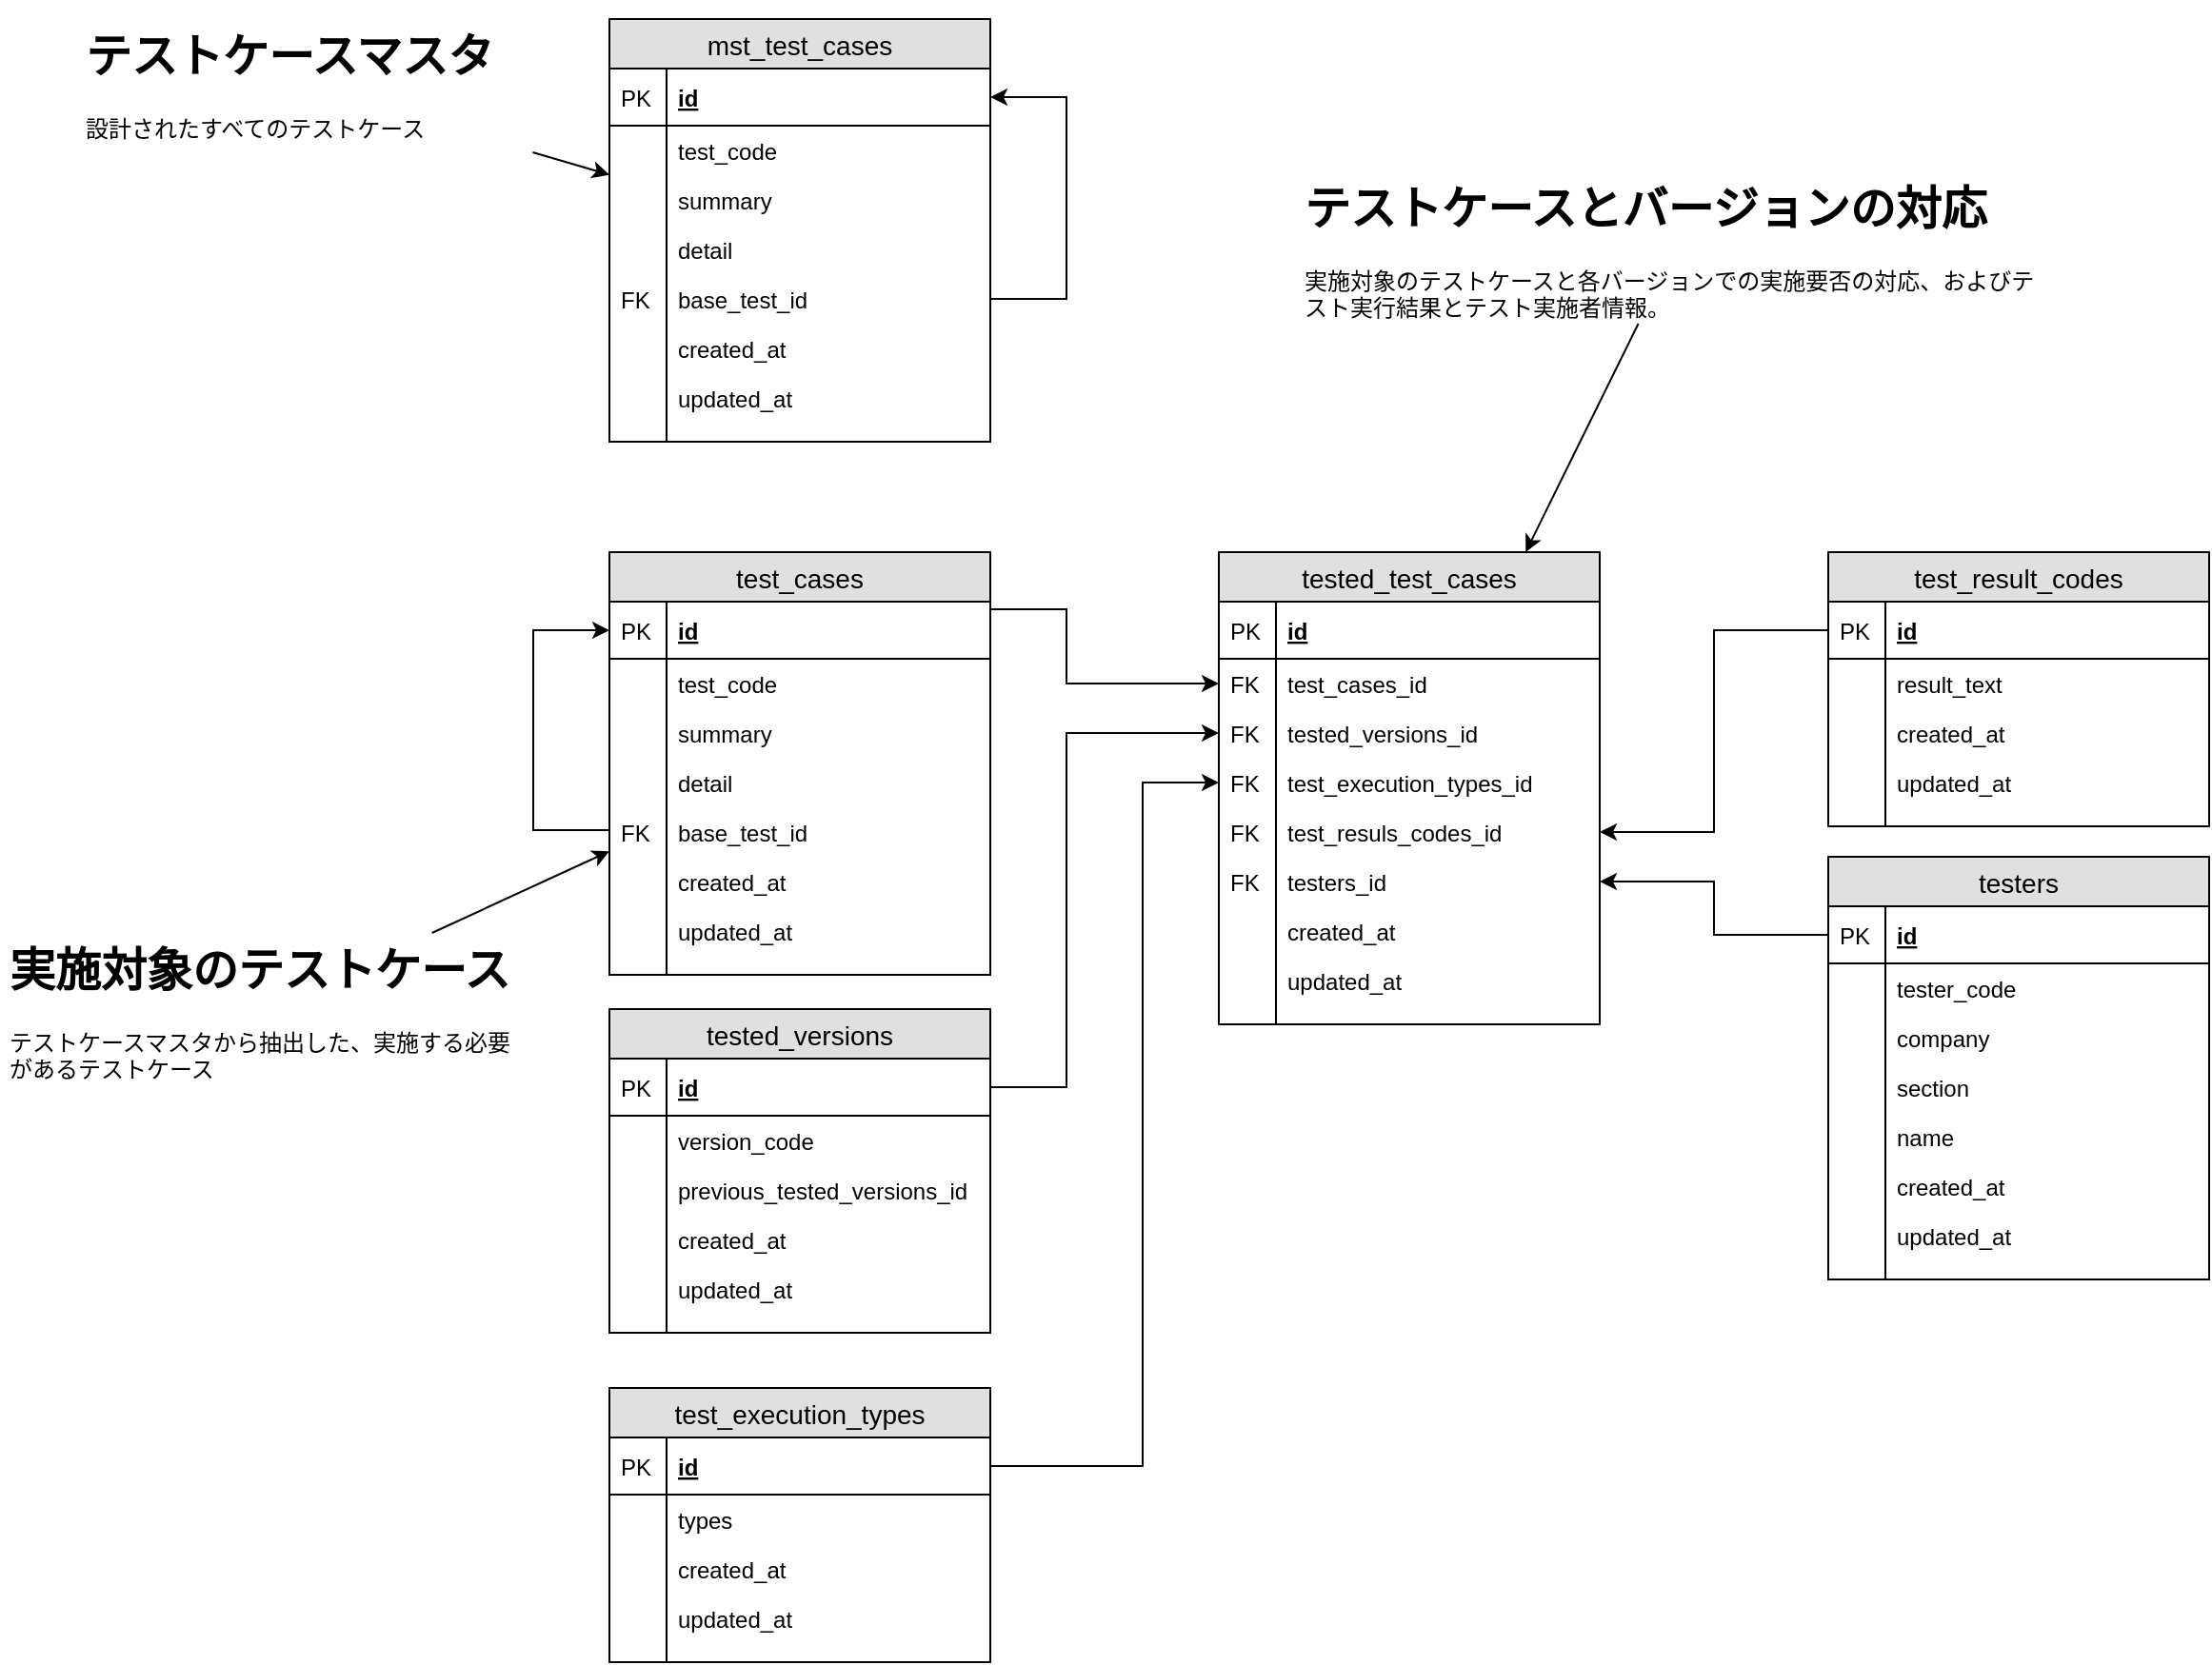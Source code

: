 <mxfile version="12.4.2" type="device" pages="1"><diagram id="ziieWyjDsUzjrp6ocgte" name="ER diagram"><mxGraphModel dx="2489" dy="832" grid="1" gridSize="10" guides="1" tooltips="1" connect="1" arrows="1" fold="1" page="1" pageScale="1" pageWidth="827" pageHeight="1169" math="0" shadow="0"><root><mxCell id="0"/><mxCell id="1" parent="0"/><mxCell id="YALwtlc8Xgaca_aMvEOs-1" value="tested_versions" style="swimlane;fontStyle=0;childLayout=stackLayout;horizontal=1;startSize=26;fillColor=#e0e0e0;horizontalStack=0;resizeParent=1;resizeParentMax=0;resizeLast=0;collapsible=1;marginBottom=0;swimlaneFillColor=#ffffff;align=center;fontSize=14;" parent="1" vertex="1"><mxGeometry x="80" y="560" width="200" height="170" as="geometry"/></mxCell><mxCell id="YALwtlc8Xgaca_aMvEOs-2" value="id" style="shape=partialRectangle;top=0;left=0;right=0;bottom=1;align=left;verticalAlign=middle;fillColor=none;spacingLeft=34;spacingRight=4;overflow=hidden;rotatable=0;points=[[0,0.5],[1,0.5]];portConstraint=eastwest;dropTarget=0;fontStyle=5;fontSize=12;" parent="YALwtlc8Xgaca_aMvEOs-1" vertex="1"><mxGeometry y="26" width="200" height="30" as="geometry"/></mxCell><mxCell id="YALwtlc8Xgaca_aMvEOs-3" value="PK" style="shape=partialRectangle;top=0;left=0;bottom=0;fillColor=none;align=left;verticalAlign=middle;spacingLeft=4;spacingRight=4;overflow=hidden;rotatable=0;points=[];portConstraint=eastwest;part=1;fontSize=12;" parent="YALwtlc8Xgaca_aMvEOs-2" vertex="1" connectable="0"><mxGeometry width="30" height="30" as="geometry"/></mxCell><mxCell id="YALwtlc8Xgaca_aMvEOs-4" value="version_code" style="shape=partialRectangle;top=0;left=0;right=0;bottom=0;align=left;verticalAlign=top;fillColor=none;spacingLeft=34;spacingRight=4;overflow=hidden;rotatable=0;points=[[0,0.5],[1,0.5]];portConstraint=eastwest;dropTarget=0;fontSize=12;" parent="YALwtlc8Xgaca_aMvEOs-1" vertex="1"><mxGeometry y="56" width="200" height="26" as="geometry"/></mxCell><mxCell id="YALwtlc8Xgaca_aMvEOs-5" value="" style="shape=partialRectangle;top=0;left=0;bottom=0;fillColor=none;align=left;verticalAlign=top;spacingLeft=4;spacingRight=4;overflow=hidden;rotatable=0;points=[];portConstraint=eastwest;part=1;fontSize=12;" parent="YALwtlc8Xgaca_aMvEOs-4" vertex="1" connectable="0"><mxGeometry width="30" height="26" as="geometry"/></mxCell><mxCell id="YALwtlc8Xgaca_aMvEOs-12" value="previous_tested_versions_id" style="shape=partialRectangle;top=0;left=0;right=0;bottom=0;align=left;verticalAlign=top;fillColor=none;spacingLeft=34;spacingRight=4;overflow=hidden;rotatable=0;points=[[0,0.5],[1,0.5]];portConstraint=eastwest;dropTarget=0;fontSize=12;" parent="YALwtlc8Xgaca_aMvEOs-1" vertex="1"><mxGeometry y="82" width="200" height="26" as="geometry"/></mxCell><mxCell id="YALwtlc8Xgaca_aMvEOs-13" value="" style="shape=partialRectangle;top=0;left=0;bottom=0;fillColor=none;align=left;verticalAlign=top;spacingLeft=4;spacingRight=4;overflow=hidden;rotatable=0;points=[];portConstraint=eastwest;part=1;fontSize=12;" parent="YALwtlc8Xgaca_aMvEOs-12" vertex="1" connectable="0"><mxGeometry width="30" height="26" as="geometry"/></mxCell><mxCell id="YALwtlc8Xgaca_aMvEOs-6" value="created_at" style="shape=partialRectangle;top=0;left=0;right=0;bottom=0;align=left;verticalAlign=top;fillColor=none;spacingLeft=34;spacingRight=4;overflow=hidden;rotatable=0;points=[[0,0.5],[1,0.5]];portConstraint=eastwest;dropTarget=0;fontSize=12;" parent="YALwtlc8Xgaca_aMvEOs-1" vertex="1"><mxGeometry y="108" width="200" height="26" as="geometry"/></mxCell><mxCell id="YALwtlc8Xgaca_aMvEOs-7" value="" style="shape=partialRectangle;top=0;left=0;bottom=0;fillColor=none;align=left;verticalAlign=top;spacingLeft=4;spacingRight=4;overflow=hidden;rotatable=0;points=[];portConstraint=eastwest;part=1;fontSize=12;" parent="YALwtlc8Xgaca_aMvEOs-6" vertex="1" connectable="0"><mxGeometry width="30" height="26" as="geometry"/></mxCell><mxCell id="YALwtlc8Xgaca_aMvEOs-8" value="updated_at" style="shape=partialRectangle;top=0;left=0;right=0;bottom=0;align=left;verticalAlign=top;fillColor=none;spacingLeft=34;spacingRight=4;overflow=hidden;rotatable=0;points=[[0,0.5],[1,0.5]];portConstraint=eastwest;dropTarget=0;fontSize=12;" parent="YALwtlc8Xgaca_aMvEOs-1" vertex="1"><mxGeometry y="134" width="200" height="26" as="geometry"/></mxCell><mxCell id="YALwtlc8Xgaca_aMvEOs-9" value="" style="shape=partialRectangle;top=0;left=0;bottom=0;fillColor=none;align=left;verticalAlign=top;spacingLeft=4;spacingRight=4;overflow=hidden;rotatable=0;points=[];portConstraint=eastwest;part=1;fontSize=12;" parent="YALwtlc8Xgaca_aMvEOs-8" vertex="1" connectable="0"><mxGeometry width="30" height="26" as="geometry"/></mxCell><mxCell id="YALwtlc8Xgaca_aMvEOs-10" value="" style="shape=partialRectangle;top=0;left=0;right=0;bottom=0;align=left;verticalAlign=top;fillColor=none;spacingLeft=34;spacingRight=4;overflow=hidden;rotatable=0;points=[[0,0.5],[1,0.5]];portConstraint=eastwest;dropTarget=0;fontSize=12;" parent="YALwtlc8Xgaca_aMvEOs-1" vertex="1"><mxGeometry y="160" width="200" height="10" as="geometry"/></mxCell><mxCell id="YALwtlc8Xgaca_aMvEOs-11" value="" style="shape=partialRectangle;top=0;left=0;bottom=0;fillColor=none;align=left;verticalAlign=top;spacingLeft=4;spacingRight=4;overflow=hidden;rotatable=0;points=[];portConstraint=eastwest;part=1;fontSize=12;" parent="YALwtlc8Xgaca_aMvEOs-10" vertex="1" connectable="0"><mxGeometry width="30" height="10" as="geometry"/></mxCell><mxCell id="YALwtlc8Xgaca_aMvEOs-27" value="mst_test_cases" style="swimlane;fontStyle=0;childLayout=stackLayout;horizontal=1;startSize=26;fillColor=#e0e0e0;horizontalStack=0;resizeParent=1;resizeParentMax=0;resizeLast=0;collapsible=1;marginBottom=0;swimlaneFillColor=#ffffff;align=center;fontSize=14;" parent="1" vertex="1"><mxGeometry x="80" y="40" width="200" height="222" as="geometry"/></mxCell><mxCell id="YALwtlc8Xgaca_aMvEOs-28" value="id" style="shape=partialRectangle;top=0;left=0;right=0;bottom=1;align=left;verticalAlign=middle;fillColor=none;spacingLeft=34;spacingRight=4;overflow=hidden;rotatable=0;points=[[0,0.5],[1,0.5]];portConstraint=eastwest;dropTarget=0;fontStyle=5;fontSize=12;" parent="YALwtlc8Xgaca_aMvEOs-27" vertex="1"><mxGeometry y="26" width="200" height="30" as="geometry"/></mxCell><mxCell id="YALwtlc8Xgaca_aMvEOs-29" value="PK" style="shape=partialRectangle;top=0;left=0;bottom=0;fillColor=none;align=left;verticalAlign=middle;spacingLeft=4;spacingRight=4;overflow=hidden;rotatable=0;points=[];portConstraint=eastwest;part=1;fontSize=12;" parent="YALwtlc8Xgaca_aMvEOs-28" vertex="1" connectable="0"><mxGeometry width="30" height="30" as="geometry"/></mxCell><mxCell id="YALwtlc8Xgaca_aMvEOs-30" value="test_code" style="shape=partialRectangle;top=0;left=0;right=0;bottom=0;align=left;verticalAlign=top;fillColor=none;spacingLeft=34;spacingRight=4;overflow=hidden;rotatable=0;points=[[0,0.5],[1,0.5]];portConstraint=eastwest;dropTarget=0;fontSize=12;" parent="YALwtlc8Xgaca_aMvEOs-27" vertex="1"><mxGeometry y="56" width="200" height="26" as="geometry"/></mxCell><mxCell id="YALwtlc8Xgaca_aMvEOs-31" value="" style="shape=partialRectangle;top=0;left=0;bottom=0;fillColor=none;align=left;verticalAlign=top;spacingLeft=4;spacingRight=4;overflow=hidden;rotatable=0;points=[];portConstraint=eastwest;part=1;fontSize=12;" parent="YALwtlc8Xgaca_aMvEOs-30" vertex="1" connectable="0"><mxGeometry width="30" height="26" as="geometry"/></mxCell><mxCell id="YALwtlc8Xgaca_aMvEOs-32" value="summary" style="shape=partialRectangle;top=0;left=0;right=0;bottom=0;align=left;verticalAlign=top;fillColor=none;spacingLeft=34;spacingRight=4;overflow=hidden;rotatable=0;points=[[0,0.5],[1,0.5]];portConstraint=eastwest;dropTarget=0;fontSize=12;" parent="YALwtlc8Xgaca_aMvEOs-27" vertex="1"><mxGeometry y="82" width="200" height="26" as="geometry"/></mxCell><mxCell id="YALwtlc8Xgaca_aMvEOs-33" value="" style="shape=partialRectangle;top=0;left=0;bottom=0;fillColor=none;align=left;verticalAlign=top;spacingLeft=4;spacingRight=4;overflow=hidden;rotatable=0;points=[];portConstraint=eastwest;part=1;fontSize=12;" parent="YALwtlc8Xgaca_aMvEOs-32" vertex="1" connectable="0"><mxGeometry width="30" height="26" as="geometry"/></mxCell><mxCell id="YALwtlc8Xgaca_aMvEOs-34" value="detail" style="shape=partialRectangle;top=0;left=0;right=0;bottom=0;align=left;verticalAlign=top;fillColor=none;spacingLeft=34;spacingRight=4;overflow=hidden;rotatable=0;points=[[0,0.5],[1,0.5]];portConstraint=eastwest;dropTarget=0;fontSize=12;" parent="YALwtlc8Xgaca_aMvEOs-27" vertex="1"><mxGeometry y="108" width="200" height="26" as="geometry"/></mxCell><mxCell id="YALwtlc8Xgaca_aMvEOs-35" value="" style="shape=partialRectangle;top=0;left=0;bottom=0;fillColor=none;align=left;verticalAlign=top;spacingLeft=4;spacingRight=4;overflow=hidden;rotatable=0;points=[];portConstraint=eastwest;part=1;fontSize=12;" parent="YALwtlc8Xgaca_aMvEOs-34" vertex="1" connectable="0"><mxGeometry width="30" height="26" as="geometry"/></mxCell><mxCell id="YALwtlc8Xgaca_aMvEOs-36" style="edgeStyle=orthogonalEdgeStyle;rounded=0;orthogonalLoop=1;jettySize=auto;html=1;" parent="YALwtlc8Xgaca_aMvEOs-27" source="YALwtlc8Xgaca_aMvEOs-37" target="YALwtlc8Xgaca_aMvEOs-28" edge="1"><mxGeometry relative="1" as="geometry"><Array as="points"><mxPoint x="240" y="147"/><mxPoint x="240" y="41"/></Array></mxGeometry></mxCell><mxCell id="YALwtlc8Xgaca_aMvEOs-37" value="base_test_id" style="shape=partialRectangle;top=0;left=0;right=0;bottom=0;align=left;verticalAlign=top;fillColor=none;spacingLeft=34;spacingRight=4;overflow=hidden;rotatable=0;points=[[0,0.5],[1,0.5]];portConstraint=eastwest;dropTarget=0;fontSize=12;" parent="YALwtlc8Xgaca_aMvEOs-27" vertex="1"><mxGeometry y="134" width="200" height="26" as="geometry"/></mxCell><mxCell id="YALwtlc8Xgaca_aMvEOs-38" value="FK" style="shape=partialRectangle;top=0;left=0;bottom=0;fillColor=none;align=left;verticalAlign=top;spacingLeft=4;spacingRight=4;overflow=hidden;rotatable=0;points=[];portConstraint=eastwest;part=1;fontSize=12;" parent="YALwtlc8Xgaca_aMvEOs-37" vertex="1" connectable="0"><mxGeometry width="30" height="26" as="geometry"/></mxCell><mxCell id="YALwtlc8Xgaca_aMvEOs-39" value="created_at" style="shape=partialRectangle;top=0;left=0;right=0;bottom=0;align=left;verticalAlign=top;fillColor=none;spacingLeft=34;spacingRight=4;overflow=hidden;rotatable=0;points=[[0,0.5],[1,0.5]];portConstraint=eastwest;dropTarget=0;fontSize=12;" parent="YALwtlc8Xgaca_aMvEOs-27" vertex="1"><mxGeometry y="160" width="200" height="26" as="geometry"/></mxCell><mxCell id="YALwtlc8Xgaca_aMvEOs-40" value="" style="shape=partialRectangle;top=0;left=0;bottom=0;fillColor=none;align=left;verticalAlign=top;spacingLeft=4;spacingRight=4;overflow=hidden;rotatable=0;points=[];portConstraint=eastwest;part=1;fontSize=12;" parent="YALwtlc8Xgaca_aMvEOs-39" vertex="1" connectable="0"><mxGeometry width="30" height="26" as="geometry"/></mxCell><mxCell id="YALwtlc8Xgaca_aMvEOs-41" value="updated_at" style="shape=partialRectangle;top=0;left=0;right=0;bottom=0;align=left;verticalAlign=top;fillColor=none;spacingLeft=34;spacingRight=4;overflow=hidden;rotatable=0;points=[[0,0.5],[1,0.5]];portConstraint=eastwest;dropTarget=0;fontSize=12;" parent="YALwtlc8Xgaca_aMvEOs-27" vertex="1"><mxGeometry y="186" width="200" height="26" as="geometry"/></mxCell><mxCell id="YALwtlc8Xgaca_aMvEOs-42" value="" style="shape=partialRectangle;top=0;left=0;bottom=0;fillColor=none;align=left;verticalAlign=top;spacingLeft=4;spacingRight=4;overflow=hidden;rotatable=0;points=[];portConstraint=eastwest;part=1;fontSize=12;" parent="YALwtlc8Xgaca_aMvEOs-41" vertex="1" connectable="0"><mxGeometry width="30" height="26" as="geometry"/></mxCell><mxCell id="YALwtlc8Xgaca_aMvEOs-43" value="" style="shape=partialRectangle;top=0;left=0;right=0;bottom=0;align=left;verticalAlign=top;fillColor=none;spacingLeft=34;spacingRight=4;overflow=hidden;rotatable=0;points=[[0,0.5],[1,0.5]];portConstraint=eastwest;dropTarget=0;fontSize=12;" parent="YALwtlc8Xgaca_aMvEOs-27" vertex="1"><mxGeometry y="212" width="200" height="10" as="geometry"/></mxCell><mxCell id="YALwtlc8Xgaca_aMvEOs-44" value="" style="shape=partialRectangle;top=0;left=0;bottom=0;fillColor=none;align=left;verticalAlign=top;spacingLeft=4;spacingRight=4;overflow=hidden;rotatable=0;points=[];portConstraint=eastwest;part=1;fontSize=12;" parent="YALwtlc8Xgaca_aMvEOs-43" vertex="1" connectable="0"><mxGeometry width="30" height="10" as="geometry"/></mxCell><mxCell id="YALwtlc8Xgaca_aMvEOs-45" value="test_cases" style="swimlane;fontStyle=0;childLayout=stackLayout;horizontal=1;startSize=26;fillColor=#e0e0e0;horizontalStack=0;resizeParent=1;resizeParentMax=0;resizeLast=0;collapsible=1;marginBottom=0;swimlaneFillColor=#ffffff;align=center;fontSize=14;" parent="1" vertex="1"><mxGeometry x="80" y="320" width="200" height="222" as="geometry"/></mxCell><mxCell id="YALwtlc8Xgaca_aMvEOs-46" value="id" style="shape=partialRectangle;top=0;left=0;right=0;bottom=1;align=left;verticalAlign=middle;fillColor=none;spacingLeft=34;spacingRight=4;overflow=hidden;rotatable=0;points=[[0,0.5],[1,0.5]];portConstraint=eastwest;dropTarget=0;fontStyle=5;fontSize=12;" parent="YALwtlc8Xgaca_aMvEOs-45" vertex="1"><mxGeometry y="26" width="200" height="30" as="geometry"/></mxCell><mxCell id="YALwtlc8Xgaca_aMvEOs-47" value="PK" style="shape=partialRectangle;top=0;left=0;bottom=0;fillColor=none;align=left;verticalAlign=middle;spacingLeft=4;spacingRight=4;overflow=hidden;rotatable=0;points=[];portConstraint=eastwest;part=1;fontSize=12;" parent="YALwtlc8Xgaca_aMvEOs-46" vertex="1" connectable="0"><mxGeometry width="30" height="30" as="geometry"/></mxCell><mxCell id="YALwtlc8Xgaca_aMvEOs-48" value="test_code" style="shape=partialRectangle;top=0;left=0;right=0;bottom=0;align=left;verticalAlign=top;fillColor=none;spacingLeft=34;spacingRight=4;overflow=hidden;rotatable=0;points=[[0,0.5],[1,0.5]];portConstraint=eastwest;dropTarget=0;fontSize=12;" parent="YALwtlc8Xgaca_aMvEOs-45" vertex="1"><mxGeometry y="56" width="200" height="26" as="geometry"/></mxCell><mxCell id="YALwtlc8Xgaca_aMvEOs-49" value="" style="shape=partialRectangle;top=0;left=0;bottom=0;fillColor=none;align=left;verticalAlign=top;spacingLeft=4;spacingRight=4;overflow=hidden;rotatable=0;points=[];portConstraint=eastwest;part=1;fontSize=12;" parent="YALwtlc8Xgaca_aMvEOs-48" vertex="1" connectable="0"><mxGeometry width="30" height="26" as="geometry"/></mxCell><mxCell id="YALwtlc8Xgaca_aMvEOs-50" value="summary" style="shape=partialRectangle;top=0;left=0;right=0;bottom=0;align=left;verticalAlign=top;fillColor=none;spacingLeft=34;spacingRight=4;overflow=hidden;rotatable=0;points=[[0,0.5],[1,0.5]];portConstraint=eastwest;dropTarget=0;fontSize=12;" parent="YALwtlc8Xgaca_aMvEOs-45" vertex="1"><mxGeometry y="82" width="200" height="26" as="geometry"/></mxCell><mxCell id="YALwtlc8Xgaca_aMvEOs-51" value="" style="shape=partialRectangle;top=0;left=0;bottom=0;fillColor=none;align=left;verticalAlign=top;spacingLeft=4;spacingRight=4;overflow=hidden;rotatable=0;points=[];portConstraint=eastwest;part=1;fontSize=12;" parent="YALwtlc8Xgaca_aMvEOs-50" vertex="1" connectable="0"><mxGeometry width="30" height="26" as="geometry"/></mxCell><mxCell id="YALwtlc8Xgaca_aMvEOs-52" value="detail" style="shape=partialRectangle;top=0;left=0;right=0;bottom=0;align=left;verticalAlign=top;fillColor=none;spacingLeft=34;spacingRight=4;overflow=hidden;rotatable=0;points=[[0,0.5],[1,0.5]];portConstraint=eastwest;dropTarget=0;fontSize=12;" parent="YALwtlc8Xgaca_aMvEOs-45" vertex="1"><mxGeometry y="108" width="200" height="26" as="geometry"/></mxCell><mxCell id="YALwtlc8Xgaca_aMvEOs-53" value="" style="shape=partialRectangle;top=0;left=0;bottom=0;fillColor=none;align=left;verticalAlign=top;spacingLeft=4;spacingRight=4;overflow=hidden;rotatable=0;points=[];portConstraint=eastwest;part=1;fontSize=12;" parent="YALwtlc8Xgaca_aMvEOs-52" vertex="1" connectable="0"><mxGeometry width="30" height="26" as="geometry"/></mxCell><mxCell id="YALwtlc8Xgaca_aMvEOs-54" style="edgeStyle=orthogonalEdgeStyle;rounded=0;orthogonalLoop=1;jettySize=auto;html=1;" parent="YALwtlc8Xgaca_aMvEOs-45" source="YALwtlc8Xgaca_aMvEOs-55" target="YALwtlc8Xgaca_aMvEOs-46" edge="1"><mxGeometry relative="1" as="geometry"><Array as="points"><mxPoint x="-40" y="146"/><mxPoint x="-40" y="41"/></Array></mxGeometry></mxCell><mxCell id="YALwtlc8Xgaca_aMvEOs-55" value="base_test_id" style="shape=partialRectangle;top=0;left=0;right=0;bottom=0;align=left;verticalAlign=top;fillColor=none;spacingLeft=34;spacingRight=4;overflow=hidden;rotatable=0;points=[[0,0.5],[1,0.5]];portConstraint=eastwest;dropTarget=0;fontSize=12;" parent="YALwtlc8Xgaca_aMvEOs-45" vertex="1"><mxGeometry y="134" width="200" height="26" as="geometry"/></mxCell><mxCell id="YALwtlc8Xgaca_aMvEOs-56" value="FK" style="shape=partialRectangle;top=0;left=0;bottom=0;fillColor=none;align=left;verticalAlign=top;spacingLeft=4;spacingRight=4;overflow=hidden;rotatable=0;points=[];portConstraint=eastwest;part=1;fontSize=12;" parent="YALwtlc8Xgaca_aMvEOs-55" vertex="1" connectable="0"><mxGeometry width="30" height="26" as="geometry"/></mxCell><mxCell id="YALwtlc8Xgaca_aMvEOs-57" value="created_at" style="shape=partialRectangle;top=0;left=0;right=0;bottom=0;align=left;verticalAlign=top;fillColor=none;spacingLeft=34;spacingRight=4;overflow=hidden;rotatable=0;points=[[0,0.5],[1,0.5]];portConstraint=eastwest;dropTarget=0;fontSize=12;" parent="YALwtlc8Xgaca_aMvEOs-45" vertex="1"><mxGeometry y="160" width="200" height="26" as="geometry"/></mxCell><mxCell id="YALwtlc8Xgaca_aMvEOs-58" value="" style="shape=partialRectangle;top=0;left=0;bottom=0;fillColor=none;align=left;verticalAlign=top;spacingLeft=4;spacingRight=4;overflow=hidden;rotatable=0;points=[];portConstraint=eastwest;part=1;fontSize=12;" parent="YALwtlc8Xgaca_aMvEOs-57" vertex="1" connectable="0"><mxGeometry width="30" height="26" as="geometry"/></mxCell><mxCell id="YALwtlc8Xgaca_aMvEOs-59" value="updated_at" style="shape=partialRectangle;top=0;left=0;right=0;bottom=0;align=left;verticalAlign=top;fillColor=none;spacingLeft=34;spacingRight=4;overflow=hidden;rotatable=0;points=[[0,0.5],[1,0.5]];portConstraint=eastwest;dropTarget=0;fontSize=12;" parent="YALwtlc8Xgaca_aMvEOs-45" vertex="1"><mxGeometry y="186" width="200" height="26" as="geometry"/></mxCell><mxCell id="YALwtlc8Xgaca_aMvEOs-60" value="" style="shape=partialRectangle;top=0;left=0;bottom=0;fillColor=none;align=left;verticalAlign=top;spacingLeft=4;spacingRight=4;overflow=hidden;rotatable=0;points=[];portConstraint=eastwest;part=1;fontSize=12;" parent="YALwtlc8Xgaca_aMvEOs-59" vertex="1" connectable="0"><mxGeometry width="30" height="26" as="geometry"/></mxCell><mxCell id="YALwtlc8Xgaca_aMvEOs-61" value="" style="shape=partialRectangle;top=0;left=0;right=0;bottom=0;align=left;verticalAlign=top;fillColor=none;spacingLeft=34;spacingRight=4;overflow=hidden;rotatable=0;points=[[0,0.5],[1,0.5]];portConstraint=eastwest;dropTarget=0;fontSize=12;" parent="YALwtlc8Xgaca_aMvEOs-45" vertex="1"><mxGeometry y="212" width="200" height="10" as="geometry"/></mxCell><mxCell id="YALwtlc8Xgaca_aMvEOs-62" value="" style="shape=partialRectangle;top=0;left=0;bottom=0;fillColor=none;align=left;verticalAlign=top;spacingLeft=4;spacingRight=4;overflow=hidden;rotatable=0;points=[];portConstraint=eastwest;part=1;fontSize=12;" parent="YALwtlc8Xgaca_aMvEOs-61" vertex="1" connectable="0"><mxGeometry width="30" height="10" as="geometry"/></mxCell><mxCell id="YALwtlc8Xgaca_aMvEOs-82" value="test_result_codes" style="swimlane;fontStyle=0;childLayout=stackLayout;horizontal=1;startSize=26;fillColor=#e0e0e0;horizontalStack=0;resizeParent=1;resizeParentMax=0;resizeLast=0;collapsible=1;marginBottom=0;swimlaneFillColor=#ffffff;align=center;fontSize=14;" parent="1" vertex="1"><mxGeometry x="720" y="320" width="200" height="144" as="geometry"/></mxCell><mxCell id="YALwtlc8Xgaca_aMvEOs-83" value="id" style="shape=partialRectangle;top=0;left=0;right=0;bottom=1;align=left;verticalAlign=middle;fillColor=none;spacingLeft=34;spacingRight=4;overflow=hidden;rotatable=0;points=[[0,0.5],[1,0.5]];portConstraint=eastwest;dropTarget=0;fontStyle=5;fontSize=12;" parent="YALwtlc8Xgaca_aMvEOs-82" vertex="1"><mxGeometry y="26" width="200" height="30" as="geometry"/></mxCell><mxCell id="YALwtlc8Xgaca_aMvEOs-84" value="PK" style="shape=partialRectangle;top=0;left=0;bottom=0;fillColor=none;align=left;verticalAlign=middle;spacingLeft=4;spacingRight=4;overflow=hidden;rotatable=0;points=[];portConstraint=eastwest;part=1;fontSize=12;" parent="YALwtlc8Xgaca_aMvEOs-83" vertex="1" connectable="0"><mxGeometry width="30" height="30" as="geometry"/></mxCell><mxCell id="YALwtlc8Xgaca_aMvEOs-85" value="result_text" style="shape=partialRectangle;top=0;left=0;right=0;bottom=0;align=left;verticalAlign=top;fillColor=none;spacingLeft=34;spacingRight=4;overflow=hidden;rotatable=0;points=[[0,0.5],[1,0.5]];portConstraint=eastwest;dropTarget=0;fontSize=12;" parent="YALwtlc8Xgaca_aMvEOs-82" vertex="1"><mxGeometry y="56" width="200" height="26" as="geometry"/></mxCell><mxCell id="YALwtlc8Xgaca_aMvEOs-86" value="" style="shape=partialRectangle;top=0;left=0;bottom=0;fillColor=none;align=left;verticalAlign=top;spacingLeft=4;spacingRight=4;overflow=hidden;rotatable=0;points=[];portConstraint=eastwest;part=1;fontSize=12;" parent="YALwtlc8Xgaca_aMvEOs-85" vertex="1" connectable="0"><mxGeometry width="30" height="26" as="geometry"/></mxCell><mxCell id="YALwtlc8Xgaca_aMvEOs-87" value="created_at" style="shape=partialRectangle;top=0;left=0;right=0;bottom=0;align=left;verticalAlign=top;fillColor=none;spacingLeft=34;spacingRight=4;overflow=hidden;rotatable=0;points=[[0,0.5],[1,0.5]];portConstraint=eastwest;dropTarget=0;fontSize=12;" parent="YALwtlc8Xgaca_aMvEOs-82" vertex="1"><mxGeometry y="82" width="200" height="26" as="geometry"/></mxCell><mxCell id="YALwtlc8Xgaca_aMvEOs-88" value="" style="shape=partialRectangle;top=0;left=0;bottom=0;fillColor=none;align=left;verticalAlign=top;spacingLeft=4;spacingRight=4;overflow=hidden;rotatable=0;points=[];portConstraint=eastwest;part=1;fontSize=12;" parent="YALwtlc8Xgaca_aMvEOs-87" vertex="1" connectable="0"><mxGeometry width="30" height="26" as="geometry"/></mxCell><mxCell id="YALwtlc8Xgaca_aMvEOs-89" value="updated_at" style="shape=partialRectangle;top=0;left=0;right=0;bottom=0;align=left;verticalAlign=top;fillColor=none;spacingLeft=34;spacingRight=4;overflow=hidden;rotatable=0;points=[[0,0.5],[1,0.5]];portConstraint=eastwest;dropTarget=0;fontSize=12;" parent="YALwtlc8Xgaca_aMvEOs-82" vertex="1"><mxGeometry y="108" width="200" height="26" as="geometry"/></mxCell><mxCell id="YALwtlc8Xgaca_aMvEOs-90" value="" style="shape=partialRectangle;top=0;left=0;bottom=0;fillColor=none;align=left;verticalAlign=top;spacingLeft=4;spacingRight=4;overflow=hidden;rotatable=0;points=[];portConstraint=eastwest;part=1;fontSize=12;" parent="YALwtlc8Xgaca_aMvEOs-89" vertex="1" connectable="0"><mxGeometry width="30" height="26" as="geometry"/></mxCell><mxCell id="YALwtlc8Xgaca_aMvEOs-91" value="" style="shape=partialRectangle;top=0;left=0;right=0;bottom=0;align=left;verticalAlign=top;fillColor=none;spacingLeft=34;spacingRight=4;overflow=hidden;rotatable=0;points=[[0,0.5],[1,0.5]];portConstraint=eastwest;dropTarget=0;fontSize=12;" parent="YALwtlc8Xgaca_aMvEOs-82" vertex="1"><mxGeometry y="134" width="200" height="10" as="geometry"/></mxCell><mxCell id="YALwtlc8Xgaca_aMvEOs-92" value="" style="shape=partialRectangle;top=0;left=0;bottom=0;fillColor=none;align=left;verticalAlign=top;spacingLeft=4;spacingRight=4;overflow=hidden;rotatable=0;points=[];portConstraint=eastwest;part=1;fontSize=12;" parent="YALwtlc8Xgaca_aMvEOs-91" vertex="1" connectable="0"><mxGeometry width="30" height="10" as="geometry"/></mxCell><mxCell id="YALwtlc8Xgaca_aMvEOs-94" value="testers" style="swimlane;fontStyle=0;childLayout=stackLayout;horizontal=1;startSize=26;fillColor=#e0e0e0;horizontalStack=0;resizeParent=1;resizeParentMax=0;resizeLast=0;collapsible=1;marginBottom=0;swimlaneFillColor=#ffffff;align=center;fontSize=14;" parent="1" vertex="1"><mxGeometry x="720" y="480" width="200" height="222" as="geometry"/></mxCell><mxCell id="YALwtlc8Xgaca_aMvEOs-95" value="id" style="shape=partialRectangle;top=0;left=0;right=0;bottom=1;align=left;verticalAlign=middle;fillColor=none;spacingLeft=34;spacingRight=4;overflow=hidden;rotatable=0;points=[[0,0.5],[1,0.5]];portConstraint=eastwest;dropTarget=0;fontStyle=5;fontSize=12;" parent="YALwtlc8Xgaca_aMvEOs-94" vertex="1"><mxGeometry y="26" width="200" height="30" as="geometry"/></mxCell><mxCell id="YALwtlc8Xgaca_aMvEOs-96" value="PK" style="shape=partialRectangle;top=0;left=0;bottom=0;fillColor=none;align=left;verticalAlign=middle;spacingLeft=4;spacingRight=4;overflow=hidden;rotatable=0;points=[];portConstraint=eastwest;part=1;fontSize=12;" parent="YALwtlc8Xgaca_aMvEOs-95" vertex="1" connectable="0"><mxGeometry width="30" height="30" as="geometry"/></mxCell><mxCell id="YALwtlc8Xgaca_aMvEOs-97" value="tester_code" style="shape=partialRectangle;top=0;left=0;right=0;bottom=0;align=left;verticalAlign=top;fillColor=none;spacingLeft=34;spacingRight=4;overflow=hidden;rotatable=0;points=[[0,0.5],[1,0.5]];portConstraint=eastwest;dropTarget=0;fontSize=12;" parent="YALwtlc8Xgaca_aMvEOs-94" vertex="1"><mxGeometry y="56" width="200" height="26" as="geometry"/></mxCell><mxCell id="YALwtlc8Xgaca_aMvEOs-98" value="" style="shape=partialRectangle;top=0;left=0;bottom=0;fillColor=none;align=left;verticalAlign=top;spacingLeft=4;spacingRight=4;overflow=hidden;rotatable=0;points=[];portConstraint=eastwest;part=1;fontSize=12;" parent="YALwtlc8Xgaca_aMvEOs-97" vertex="1" connectable="0"><mxGeometry width="30" height="26" as="geometry"/></mxCell><mxCell id="YALwtlc8Xgaca_aMvEOs-99" value="company" style="shape=partialRectangle;top=0;left=0;right=0;bottom=0;align=left;verticalAlign=top;fillColor=none;spacingLeft=34;spacingRight=4;overflow=hidden;rotatable=0;points=[[0,0.5],[1,0.5]];portConstraint=eastwest;dropTarget=0;fontSize=12;" parent="YALwtlc8Xgaca_aMvEOs-94" vertex="1"><mxGeometry y="82" width="200" height="26" as="geometry"/></mxCell><mxCell id="YALwtlc8Xgaca_aMvEOs-100" value="" style="shape=partialRectangle;top=0;left=0;bottom=0;fillColor=none;align=left;verticalAlign=top;spacingLeft=4;spacingRight=4;overflow=hidden;rotatable=0;points=[];portConstraint=eastwest;part=1;fontSize=12;" parent="YALwtlc8Xgaca_aMvEOs-99" vertex="1" connectable="0"><mxGeometry width="30" height="26" as="geometry"/></mxCell><mxCell id="YALwtlc8Xgaca_aMvEOs-101" value="section" style="shape=partialRectangle;top=0;left=0;right=0;bottom=0;align=left;verticalAlign=top;fillColor=none;spacingLeft=34;spacingRight=4;overflow=hidden;rotatable=0;points=[[0,0.5],[1,0.5]];portConstraint=eastwest;dropTarget=0;fontSize=12;" parent="YALwtlc8Xgaca_aMvEOs-94" vertex="1"><mxGeometry y="108" width="200" height="26" as="geometry"/></mxCell><mxCell id="YALwtlc8Xgaca_aMvEOs-102" value="" style="shape=partialRectangle;top=0;left=0;bottom=0;fillColor=none;align=left;verticalAlign=top;spacingLeft=4;spacingRight=4;overflow=hidden;rotatable=0;points=[];portConstraint=eastwest;part=1;fontSize=12;" parent="YALwtlc8Xgaca_aMvEOs-101" vertex="1" connectable="0"><mxGeometry width="30" height="26" as="geometry"/></mxCell><mxCell id="YALwtlc8Xgaca_aMvEOs-103" value="name" style="shape=partialRectangle;top=0;left=0;right=0;bottom=0;align=left;verticalAlign=top;fillColor=none;spacingLeft=34;spacingRight=4;overflow=hidden;rotatable=0;points=[[0,0.5],[1,0.5]];portConstraint=eastwest;dropTarget=0;fontSize=12;" parent="YALwtlc8Xgaca_aMvEOs-94" vertex="1"><mxGeometry y="134" width="200" height="26" as="geometry"/></mxCell><mxCell id="YALwtlc8Xgaca_aMvEOs-104" value="" style="shape=partialRectangle;top=0;left=0;bottom=0;fillColor=none;align=left;verticalAlign=top;spacingLeft=4;spacingRight=4;overflow=hidden;rotatable=0;points=[];portConstraint=eastwest;part=1;fontSize=12;" parent="YALwtlc8Xgaca_aMvEOs-103" vertex="1" connectable="0"><mxGeometry width="30" height="26" as="geometry"/></mxCell><mxCell id="YALwtlc8Xgaca_aMvEOs-105" value="created_at" style="shape=partialRectangle;top=0;left=0;right=0;bottom=0;align=left;verticalAlign=top;fillColor=none;spacingLeft=34;spacingRight=4;overflow=hidden;rotatable=0;points=[[0,0.5],[1,0.5]];portConstraint=eastwest;dropTarget=0;fontSize=12;" parent="YALwtlc8Xgaca_aMvEOs-94" vertex="1"><mxGeometry y="160" width="200" height="26" as="geometry"/></mxCell><mxCell id="YALwtlc8Xgaca_aMvEOs-106" value="" style="shape=partialRectangle;top=0;left=0;bottom=0;fillColor=none;align=left;verticalAlign=top;spacingLeft=4;spacingRight=4;overflow=hidden;rotatable=0;points=[];portConstraint=eastwest;part=1;fontSize=12;" parent="YALwtlc8Xgaca_aMvEOs-105" vertex="1" connectable="0"><mxGeometry width="30" height="26" as="geometry"/></mxCell><mxCell id="YALwtlc8Xgaca_aMvEOs-107" value="updated_at" style="shape=partialRectangle;top=0;left=0;right=0;bottom=0;align=left;verticalAlign=top;fillColor=none;spacingLeft=34;spacingRight=4;overflow=hidden;rotatable=0;points=[[0,0.5],[1,0.5]];portConstraint=eastwest;dropTarget=0;fontSize=12;" parent="YALwtlc8Xgaca_aMvEOs-94" vertex="1"><mxGeometry y="186" width="200" height="26" as="geometry"/></mxCell><mxCell id="YALwtlc8Xgaca_aMvEOs-108" value="" style="shape=partialRectangle;top=0;left=0;bottom=0;fillColor=none;align=left;verticalAlign=top;spacingLeft=4;spacingRight=4;overflow=hidden;rotatable=0;points=[];portConstraint=eastwest;part=1;fontSize=12;" parent="YALwtlc8Xgaca_aMvEOs-107" vertex="1" connectable="0"><mxGeometry width="30" height="26" as="geometry"/></mxCell><mxCell id="YALwtlc8Xgaca_aMvEOs-109" value="" style="shape=partialRectangle;top=0;left=0;right=0;bottom=0;align=left;verticalAlign=top;fillColor=none;spacingLeft=34;spacingRight=4;overflow=hidden;rotatable=0;points=[[0,0.5],[1,0.5]];portConstraint=eastwest;dropTarget=0;fontSize=12;" parent="YALwtlc8Xgaca_aMvEOs-94" vertex="1"><mxGeometry y="212" width="200" height="10" as="geometry"/></mxCell><mxCell id="YALwtlc8Xgaca_aMvEOs-110" value="" style="shape=partialRectangle;top=0;left=0;bottom=0;fillColor=none;align=left;verticalAlign=top;spacingLeft=4;spacingRight=4;overflow=hidden;rotatable=0;points=[];portConstraint=eastwest;part=1;fontSize=12;" parent="YALwtlc8Xgaca_aMvEOs-109" vertex="1" connectable="0"><mxGeometry width="30" height="10" as="geometry"/></mxCell><mxCell id="YALwtlc8Xgaca_aMvEOs-112" value="tested_test_cases" style="swimlane;fontStyle=0;childLayout=stackLayout;horizontal=1;startSize=26;fillColor=#e0e0e0;horizontalStack=0;resizeParent=1;resizeParentMax=0;resizeLast=0;collapsible=1;marginBottom=0;swimlaneFillColor=#ffffff;align=center;fontSize=14;" parent="1" vertex="1"><mxGeometry x="400" y="320" width="200" height="248" as="geometry"/></mxCell><mxCell id="YALwtlc8Xgaca_aMvEOs-113" value="id" style="shape=partialRectangle;top=0;left=0;right=0;bottom=1;align=left;verticalAlign=middle;fillColor=none;spacingLeft=34;spacingRight=4;overflow=hidden;rotatable=0;points=[[0,0.5],[1,0.5]];portConstraint=eastwest;dropTarget=0;fontStyle=5;fontSize=12;" parent="YALwtlc8Xgaca_aMvEOs-112" vertex="1"><mxGeometry y="26" width="200" height="30" as="geometry"/></mxCell><mxCell id="YALwtlc8Xgaca_aMvEOs-114" value="PK" style="shape=partialRectangle;top=0;left=0;bottom=0;fillColor=none;align=left;verticalAlign=middle;spacingLeft=4;spacingRight=4;overflow=hidden;rotatable=0;points=[];portConstraint=eastwest;part=1;fontSize=12;" parent="YALwtlc8Xgaca_aMvEOs-113" vertex="1" connectable="0"><mxGeometry width="30" height="30" as="geometry"/></mxCell><mxCell id="YALwtlc8Xgaca_aMvEOs-115" value="test_cases_id" style="shape=partialRectangle;top=0;left=0;right=0;bottom=0;align=left;verticalAlign=top;fillColor=none;spacingLeft=34;spacingRight=4;overflow=hidden;rotatable=0;points=[[0,0.5],[1,0.5]];portConstraint=eastwest;dropTarget=0;fontSize=12;" parent="YALwtlc8Xgaca_aMvEOs-112" vertex="1"><mxGeometry y="56" width="200" height="26" as="geometry"/></mxCell><mxCell id="YALwtlc8Xgaca_aMvEOs-116" value="FK" style="shape=partialRectangle;top=0;left=0;bottom=0;fillColor=none;align=left;verticalAlign=top;spacingLeft=4;spacingRight=4;overflow=hidden;rotatable=0;points=[];portConstraint=eastwest;part=1;fontSize=12;" parent="YALwtlc8Xgaca_aMvEOs-115" vertex="1" connectable="0"><mxGeometry width="30" height="26" as="geometry"/></mxCell><mxCell id="YALwtlc8Xgaca_aMvEOs-117" value="tested_versions_id" style="shape=partialRectangle;top=0;left=0;right=0;bottom=0;align=left;verticalAlign=top;fillColor=none;spacingLeft=34;spacingRight=4;overflow=hidden;rotatable=0;points=[[0,0.5],[1,0.5]];portConstraint=eastwest;dropTarget=0;fontSize=12;" parent="YALwtlc8Xgaca_aMvEOs-112" vertex="1"><mxGeometry y="82" width="200" height="26" as="geometry"/></mxCell><mxCell id="YALwtlc8Xgaca_aMvEOs-118" value="FK" style="shape=partialRectangle;top=0;left=0;bottom=0;fillColor=none;align=left;verticalAlign=top;spacingLeft=4;spacingRight=4;overflow=hidden;rotatable=0;points=[];portConstraint=eastwest;part=1;fontSize=12;" parent="YALwtlc8Xgaca_aMvEOs-117" vertex="1" connectable="0"><mxGeometry width="30" height="26" as="geometry"/></mxCell><mxCell id="YALwtlc8Xgaca_aMvEOs-168" value="test_execution_types_id" style="shape=partialRectangle;top=0;left=0;right=0;bottom=0;align=left;verticalAlign=top;fillColor=none;spacingLeft=34;spacingRight=4;overflow=hidden;rotatable=0;points=[[0,0.5],[1,0.5]];portConstraint=eastwest;dropTarget=0;fontSize=12;" parent="YALwtlc8Xgaca_aMvEOs-112" vertex="1"><mxGeometry y="108" width="200" height="26" as="geometry"/></mxCell><mxCell id="YALwtlc8Xgaca_aMvEOs-169" value="FK" style="shape=partialRectangle;top=0;left=0;bottom=0;fillColor=none;align=left;verticalAlign=top;spacingLeft=4;spacingRight=4;overflow=hidden;rotatable=0;points=[];portConstraint=eastwest;part=1;fontSize=12;" parent="YALwtlc8Xgaca_aMvEOs-168" vertex="1" connectable="0"><mxGeometry width="30" height="26" as="geometry"/></mxCell><mxCell id="YALwtlc8Xgaca_aMvEOs-142" value="test_resuls_codes_id" style="shape=partialRectangle;top=0;left=0;right=0;bottom=0;align=left;verticalAlign=top;fillColor=none;spacingLeft=34;spacingRight=4;overflow=hidden;rotatable=0;points=[[0,0.5],[1,0.5]];portConstraint=eastwest;dropTarget=0;fontSize=12;" parent="YALwtlc8Xgaca_aMvEOs-112" vertex="1"><mxGeometry y="134" width="200" height="26" as="geometry"/></mxCell><mxCell id="YALwtlc8Xgaca_aMvEOs-143" value="FK" style="shape=partialRectangle;top=0;left=0;bottom=0;fillColor=none;align=left;verticalAlign=top;spacingLeft=4;spacingRight=4;overflow=hidden;rotatable=0;points=[];portConstraint=eastwest;part=1;fontSize=12;" parent="YALwtlc8Xgaca_aMvEOs-142" vertex="1" connectable="0"><mxGeometry width="30" height="26" as="geometry"/></mxCell><mxCell id="YALwtlc8Xgaca_aMvEOs-144" value="testers_id" style="shape=partialRectangle;top=0;left=0;right=0;bottom=0;align=left;verticalAlign=top;fillColor=none;spacingLeft=34;spacingRight=4;overflow=hidden;rotatable=0;points=[[0,0.5],[1,0.5]];portConstraint=eastwest;dropTarget=0;fontSize=12;" parent="YALwtlc8Xgaca_aMvEOs-112" vertex="1"><mxGeometry y="160" width="200" height="26" as="geometry"/></mxCell><mxCell id="YALwtlc8Xgaca_aMvEOs-145" value="FK" style="shape=partialRectangle;top=0;left=0;bottom=0;fillColor=none;align=left;verticalAlign=top;spacingLeft=4;spacingRight=4;overflow=hidden;rotatable=0;points=[];portConstraint=eastwest;part=1;fontSize=12;" parent="YALwtlc8Xgaca_aMvEOs-144" vertex="1" connectable="0"><mxGeometry width="30" height="26" as="geometry"/></mxCell><mxCell id="YALwtlc8Xgaca_aMvEOs-123" value="created_at" style="shape=partialRectangle;top=0;left=0;right=0;bottom=0;align=left;verticalAlign=top;fillColor=none;spacingLeft=34;spacingRight=4;overflow=hidden;rotatable=0;points=[[0,0.5],[1,0.5]];portConstraint=eastwest;dropTarget=0;fontSize=12;" parent="YALwtlc8Xgaca_aMvEOs-112" vertex="1"><mxGeometry y="186" width="200" height="26" as="geometry"/></mxCell><mxCell id="YALwtlc8Xgaca_aMvEOs-124" value="" style="shape=partialRectangle;top=0;left=0;bottom=0;fillColor=none;align=left;verticalAlign=top;spacingLeft=4;spacingRight=4;overflow=hidden;rotatable=0;points=[];portConstraint=eastwest;part=1;fontSize=12;" parent="YALwtlc8Xgaca_aMvEOs-123" vertex="1" connectable="0"><mxGeometry width="30" height="26" as="geometry"/></mxCell><mxCell id="YALwtlc8Xgaca_aMvEOs-125" value="updated_at" style="shape=partialRectangle;top=0;left=0;right=0;bottom=0;align=left;verticalAlign=top;fillColor=none;spacingLeft=34;spacingRight=4;overflow=hidden;rotatable=0;points=[[0,0.5],[1,0.5]];portConstraint=eastwest;dropTarget=0;fontSize=12;" parent="YALwtlc8Xgaca_aMvEOs-112" vertex="1"><mxGeometry y="212" width="200" height="26" as="geometry"/></mxCell><mxCell id="YALwtlc8Xgaca_aMvEOs-126" value="" style="shape=partialRectangle;top=0;left=0;bottom=0;fillColor=none;align=left;verticalAlign=top;spacingLeft=4;spacingRight=4;overflow=hidden;rotatable=0;points=[];portConstraint=eastwest;part=1;fontSize=12;" parent="YALwtlc8Xgaca_aMvEOs-125" vertex="1" connectable="0"><mxGeometry width="30" height="26" as="geometry"/></mxCell><mxCell id="YALwtlc8Xgaca_aMvEOs-127" value="" style="shape=partialRectangle;top=0;left=0;right=0;bottom=0;align=left;verticalAlign=top;fillColor=none;spacingLeft=34;spacingRight=4;overflow=hidden;rotatable=0;points=[[0,0.5],[1,0.5]];portConstraint=eastwest;dropTarget=0;fontSize=12;" parent="YALwtlc8Xgaca_aMvEOs-112" vertex="1"><mxGeometry y="238" width="200" height="10" as="geometry"/></mxCell><mxCell id="YALwtlc8Xgaca_aMvEOs-128" value="" style="shape=partialRectangle;top=0;left=0;bottom=0;fillColor=none;align=left;verticalAlign=top;spacingLeft=4;spacingRight=4;overflow=hidden;rotatable=0;points=[];portConstraint=eastwest;part=1;fontSize=12;" parent="YALwtlc8Xgaca_aMvEOs-127" vertex="1" connectable="0"><mxGeometry width="30" height="10" as="geometry"/></mxCell><mxCell id="YALwtlc8Xgaca_aMvEOs-151" style="edgeStyle=orthogonalEdgeStyle;rounded=0;orthogonalLoop=1;jettySize=auto;html=1;" parent="1" source="YALwtlc8Xgaca_aMvEOs-83" target="YALwtlc8Xgaca_aMvEOs-142" edge="1"><mxGeometry relative="1" as="geometry"><Array as="points"><mxPoint x="660" y="361"/><mxPoint x="660" y="467"/></Array></mxGeometry></mxCell><mxCell id="YALwtlc8Xgaca_aMvEOs-152" style="edgeStyle=orthogonalEdgeStyle;rounded=0;orthogonalLoop=1;jettySize=auto;html=1;" parent="1" source="YALwtlc8Xgaca_aMvEOs-95" target="YALwtlc8Xgaca_aMvEOs-144" edge="1"><mxGeometry relative="1" as="geometry"><Array as="points"><mxPoint x="660" y="521"/><mxPoint x="660" y="493"/></Array></mxGeometry></mxCell><mxCell id="YALwtlc8Xgaca_aMvEOs-153" style="edgeStyle=orthogonalEdgeStyle;rounded=0;orthogonalLoop=1;jettySize=auto;html=1;" parent="1" source="YALwtlc8Xgaca_aMvEOs-46" target="YALwtlc8Xgaca_aMvEOs-115" edge="1"><mxGeometry relative="1" as="geometry"><Array as="points"><mxPoint x="320" y="350"/><mxPoint x="320" y="389"/></Array></mxGeometry></mxCell><mxCell id="YALwtlc8Xgaca_aMvEOs-154" style="edgeStyle=orthogonalEdgeStyle;rounded=0;orthogonalLoop=1;jettySize=auto;html=1;" parent="1" source="YALwtlc8Xgaca_aMvEOs-2" target="YALwtlc8Xgaca_aMvEOs-117" edge="1"><mxGeometry relative="1" as="geometry"><Array as="points"><mxPoint x="320" y="601"/><mxPoint x="320" y="415"/></Array></mxGeometry></mxCell><mxCell id="YALwtlc8Xgaca_aMvEOs-170" style="edgeStyle=orthogonalEdgeStyle;rounded=0;orthogonalLoop=1;jettySize=auto;html=1;" parent="1" source="YALwtlc8Xgaca_aMvEOs-156" target="YALwtlc8Xgaca_aMvEOs-168" edge="1"><mxGeometry relative="1" as="geometry"><Array as="points"><mxPoint x="360" y="800"/><mxPoint x="360" y="441"/></Array><mxPoint x="320" y="750" as="sourcePoint"/></mxGeometry></mxCell><mxCell id="YALwtlc8Xgaca_aMvEOs-155" value="test_execution_types" style="swimlane;fontStyle=0;childLayout=stackLayout;horizontal=1;startSize=26;fillColor=#e0e0e0;horizontalStack=0;resizeParent=1;resizeParentMax=0;resizeLast=0;collapsible=1;marginBottom=0;swimlaneFillColor=#ffffff;align=center;fontSize=14;" parent="1" vertex="1"><mxGeometry x="80" y="759" width="200" height="144" as="geometry"/></mxCell><mxCell id="YALwtlc8Xgaca_aMvEOs-156" value="id" style="shape=partialRectangle;top=0;left=0;right=0;bottom=1;align=left;verticalAlign=middle;fillColor=none;spacingLeft=34;spacingRight=4;overflow=hidden;rotatable=0;points=[[0,0.5],[1,0.5]];portConstraint=eastwest;dropTarget=0;fontStyle=5;fontSize=12;" parent="YALwtlc8Xgaca_aMvEOs-155" vertex="1"><mxGeometry y="26" width="200" height="30" as="geometry"/></mxCell><mxCell id="YALwtlc8Xgaca_aMvEOs-157" value="PK" style="shape=partialRectangle;top=0;left=0;bottom=0;fillColor=none;align=left;verticalAlign=middle;spacingLeft=4;spacingRight=4;overflow=hidden;rotatable=0;points=[];portConstraint=eastwest;part=1;fontSize=12;" parent="YALwtlc8Xgaca_aMvEOs-156" vertex="1" connectable="0"><mxGeometry width="30" height="30" as="geometry"/></mxCell><mxCell id="YALwtlc8Xgaca_aMvEOs-158" value="types" style="shape=partialRectangle;top=0;left=0;right=0;bottom=0;align=left;verticalAlign=top;fillColor=none;spacingLeft=34;spacingRight=4;overflow=hidden;rotatable=0;points=[[0,0.5],[1,0.5]];portConstraint=eastwest;dropTarget=0;fontSize=12;" parent="YALwtlc8Xgaca_aMvEOs-155" vertex="1"><mxGeometry y="56" width="200" height="26" as="geometry"/></mxCell><mxCell id="YALwtlc8Xgaca_aMvEOs-159" value="" style="shape=partialRectangle;top=0;left=0;bottom=0;fillColor=none;align=left;verticalAlign=top;spacingLeft=4;spacingRight=4;overflow=hidden;rotatable=0;points=[];portConstraint=eastwest;part=1;fontSize=12;" parent="YALwtlc8Xgaca_aMvEOs-158" vertex="1" connectable="0"><mxGeometry width="30" height="26" as="geometry"/></mxCell><mxCell id="YALwtlc8Xgaca_aMvEOs-162" value="created_at" style="shape=partialRectangle;top=0;left=0;right=0;bottom=0;align=left;verticalAlign=top;fillColor=none;spacingLeft=34;spacingRight=4;overflow=hidden;rotatable=0;points=[[0,0.5],[1,0.5]];portConstraint=eastwest;dropTarget=0;fontSize=12;" parent="YALwtlc8Xgaca_aMvEOs-155" vertex="1"><mxGeometry y="82" width="200" height="26" as="geometry"/></mxCell><mxCell id="YALwtlc8Xgaca_aMvEOs-163" value="" style="shape=partialRectangle;top=0;left=0;bottom=0;fillColor=none;align=left;verticalAlign=top;spacingLeft=4;spacingRight=4;overflow=hidden;rotatable=0;points=[];portConstraint=eastwest;part=1;fontSize=12;" parent="YALwtlc8Xgaca_aMvEOs-162" vertex="1" connectable="0"><mxGeometry width="30" height="26" as="geometry"/></mxCell><mxCell id="YALwtlc8Xgaca_aMvEOs-164" value="updated_at" style="shape=partialRectangle;top=0;left=0;right=0;bottom=0;align=left;verticalAlign=top;fillColor=none;spacingLeft=34;spacingRight=4;overflow=hidden;rotatable=0;points=[[0,0.5],[1,0.5]];portConstraint=eastwest;dropTarget=0;fontSize=12;" parent="YALwtlc8Xgaca_aMvEOs-155" vertex="1"><mxGeometry y="108" width="200" height="26" as="geometry"/></mxCell><mxCell id="YALwtlc8Xgaca_aMvEOs-165" value="" style="shape=partialRectangle;top=0;left=0;bottom=0;fillColor=none;align=left;verticalAlign=top;spacingLeft=4;spacingRight=4;overflow=hidden;rotatable=0;points=[];portConstraint=eastwest;part=1;fontSize=12;" parent="YALwtlc8Xgaca_aMvEOs-164" vertex="1" connectable="0"><mxGeometry width="30" height="26" as="geometry"/></mxCell><mxCell id="YALwtlc8Xgaca_aMvEOs-166" value="" style="shape=partialRectangle;top=0;left=0;right=0;bottom=0;align=left;verticalAlign=top;fillColor=none;spacingLeft=34;spacingRight=4;overflow=hidden;rotatable=0;points=[[0,0.5],[1,0.5]];portConstraint=eastwest;dropTarget=0;fontSize=12;" parent="YALwtlc8Xgaca_aMvEOs-155" vertex="1"><mxGeometry y="134" width="200" height="10" as="geometry"/></mxCell><mxCell id="YALwtlc8Xgaca_aMvEOs-167" value="" style="shape=partialRectangle;top=0;left=0;bottom=0;fillColor=none;align=left;verticalAlign=top;spacingLeft=4;spacingRight=4;overflow=hidden;rotatable=0;points=[];portConstraint=eastwest;part=1;fontSize=12;" parent="YALwtlc8Xgaca_aMvEOs-166" vertex="1" connectable="0"><mxGeometry width="30" height="10" as="geometry"/></mxCell><mxCell id="8emKJQgZOwpH7pWh7w9C-2" style="rounded=0;orthogonalLoop=1;jettySize=auto;html=1;" edge="1" parent="1" source="8emKJQgZOwpH7pWh7w9C-1" target="YALwtlc8Xgaca_aMvEOs-27"><mxGeometry relative="1" as="geometry"/></mxCell><mxCell id="8emKJQgZOwpH7pWh7w9C-1" value="&lt;h1&gt;テストケースマスタ&lt;/h1&gt;&lt;p&gt;設計されたすべてのテストケース&lt;/p&gt;" style="text;html=1;strokeColor=none;fillColor=none;spacing=5;spacingTop=-20;whiteSpace=wrap;overflow=hidden;rounded=0;" vertex="1" parent="1"><mxGeometry x="-200" y="40" width="240" height="70" as="geometry"/></mxCell><mxCell id="8emKJQgZOwpH7pWh7w9C-4" style="edgeStyle=none;rounded=0;orthogonalLoop=1;jettySize=auto;html=1;" edge="1" parent="1" source="8emKJQgZOwpH7pWh7w9C-3" target="YALwtlc8Xgaca_aMvEOs-45"><mxGeometry relative="1" as="geometry"/></mxCell><mxCell id="8emKJQgZOwpH7pWh7w9C-3" value="&lt;h1&gt;実施対象のテストケース&lt;/h1&gt;&lt;p&gt;テストケースマスタから抽出した、実施する必要があるテストケース&lt;/p&gt;" style="text;html=1;strokeColor=none;fillColor=none;spacing=5;spacingTop=-20;whiteSpace=wrap;overflow=hidden;rounded=0;" vertex="1" parent="1"><mxGeometry x="-240" y="520" width="280" height="80" as="geometry"/></mxCell><mxCell id="8emKJQgZOwpH7pWh7w9C-6" style="edgeStyle=none;rounded=0;orthogonalLoop=1;jettySize=auto;html=1;" edge="1" parent="1" source="8emKJQgZOwpH7pWh7w9C-5" target="YALwtlc8Xgaca_aMvEOs-112"><mxGeometry relative="1" as="geometry"/></mxCell><mxCell id="8emKJQgZOwpH7pWh7w9C-5" value="&lt;h1&gt;テストケースとバージョンの対応&lt;/h1&gt;&lt;p&gt;実施対象のテストケースと各バージョンでの実施要否の対応、およびテスト実行結果とテスト実施者情報。&lt;/p&gt;" style="text;html=1;strokeColor=none;fillColor=none;spacing=5;spacingTop=-20;whiteSpace=wrap;overflow=hidden;rounded=0;" vertex="1" parent="1"><mxGeometry x="440" y="120" width="400" height="80" as="geometry"/></mxCell></root></mxGraphModel></diagram></mxfile>